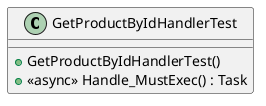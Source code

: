 @startuml
class GetProductByIdHandlerTest {
    + GetProductByIdHandlerTest()
    + <<async>> Handle_MustExec() : Task
}
@enduml
